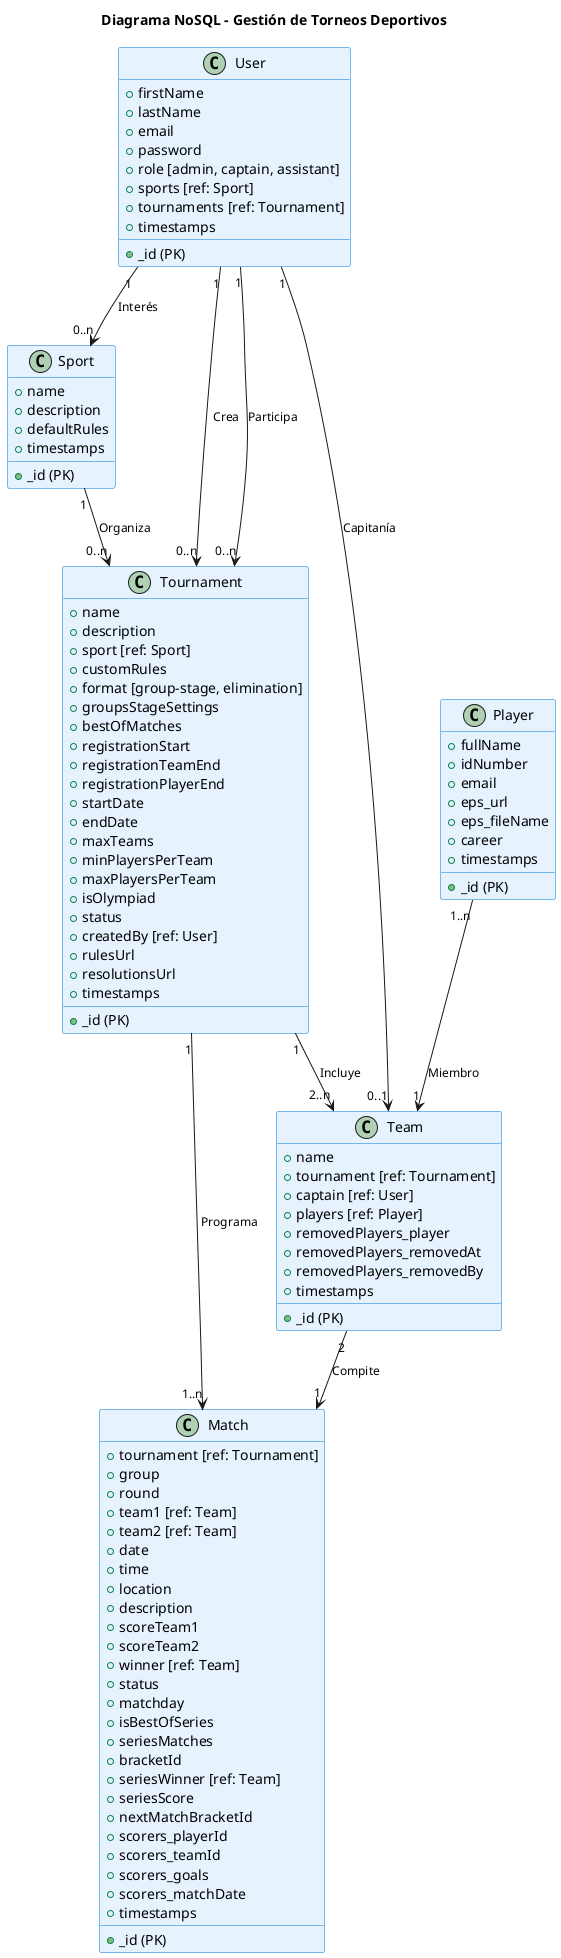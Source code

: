 @startuml Diagrama Base de Datos
skinparam class {
    BackgroundColor #E6F3FF
    BorderColor #0078D7
    ArrowFontSize 12
}
title Diagrama NoSQL - Gestión de Torneos Deportivos

class User {
    + _id (PK)
    + firstName
    + lastName
    + email
    + password
    + role [admin, captain, assistant]
    + sports [ref: Sport]
    + tournaments [ref: Tournament]
    + timestamps
}
class Player {
    + _id (PK)
    + fullName
    + idNumber
    + email
    + eps_url
    + eps_fileName
    + career
    + timestamps
}
class Sport {
    + _id (PK)
    + name
    + description
    + defaultRules
    + timestamps
}
class Tournament {
    + _id (PK)
    + name
    + description
    + sport [ref: Sport]
    + customRules
    + format [group-stage, elimination]
    + groupsStageSettings
    + bestOfMatches
    + registrationStart
    + registrationTeamEnd
    + registrationPlayerEnd
    + startDate
    + endDate
    + maxTeams
    + minPlayersPerTeam
    + maxPlayersPerTeam
    + isOlympiad
    + status
    + createdBy [ref: User]
    + rulesUrl
    + resolutionsUrl
    + timestamps
}
class Team {
    + _id (PK)
    + name
    + tournament [ref: Tournament]
    + captain [ref: User]
    + players [ref: Player]
    + removedPlayers_player
    + removedPlayers_removedAt
    + removedPlayers_removedBy
    + timestamps
}
class Match {
    + _id (PK)
    + tournament [ref: Tournament]
    + group
    + round
    + team1 [ref: Team]
    + team2 [ref: Team]
    + date
    + time
    + location
    + description
    + scoreTeam1
    + scoreTeam2
    + winner [ref: Team]
    + status
    + matchday
    + isBestOfSeries
    + seriesMatches
    + bracketId
    + seriesWinner [ref: Team]
    + seriesScore
    + nextMatchBracketId
    + scorers_playerId
    + scorers_teamId
    + scorers_goals
    + scorers_matchDate
    + timestamps
}

User "1" --> "0..n" Tournament : Crea
User "1" --> "0..n" Tournament : Participa
User "1" --> "0..1" Team : Capitanía
User "1" --> "0..n" Sport : Interés
Player "1..n" --> "1" Team : Miembro
Sport "1" --> "0..n" Tournament : Organiza
Tournament "1" --> "2..n" Team : Incluye
Tournament "1" --> "1..n" Match : Programa
Team "2" --> "1" Match : Compite
@enduml